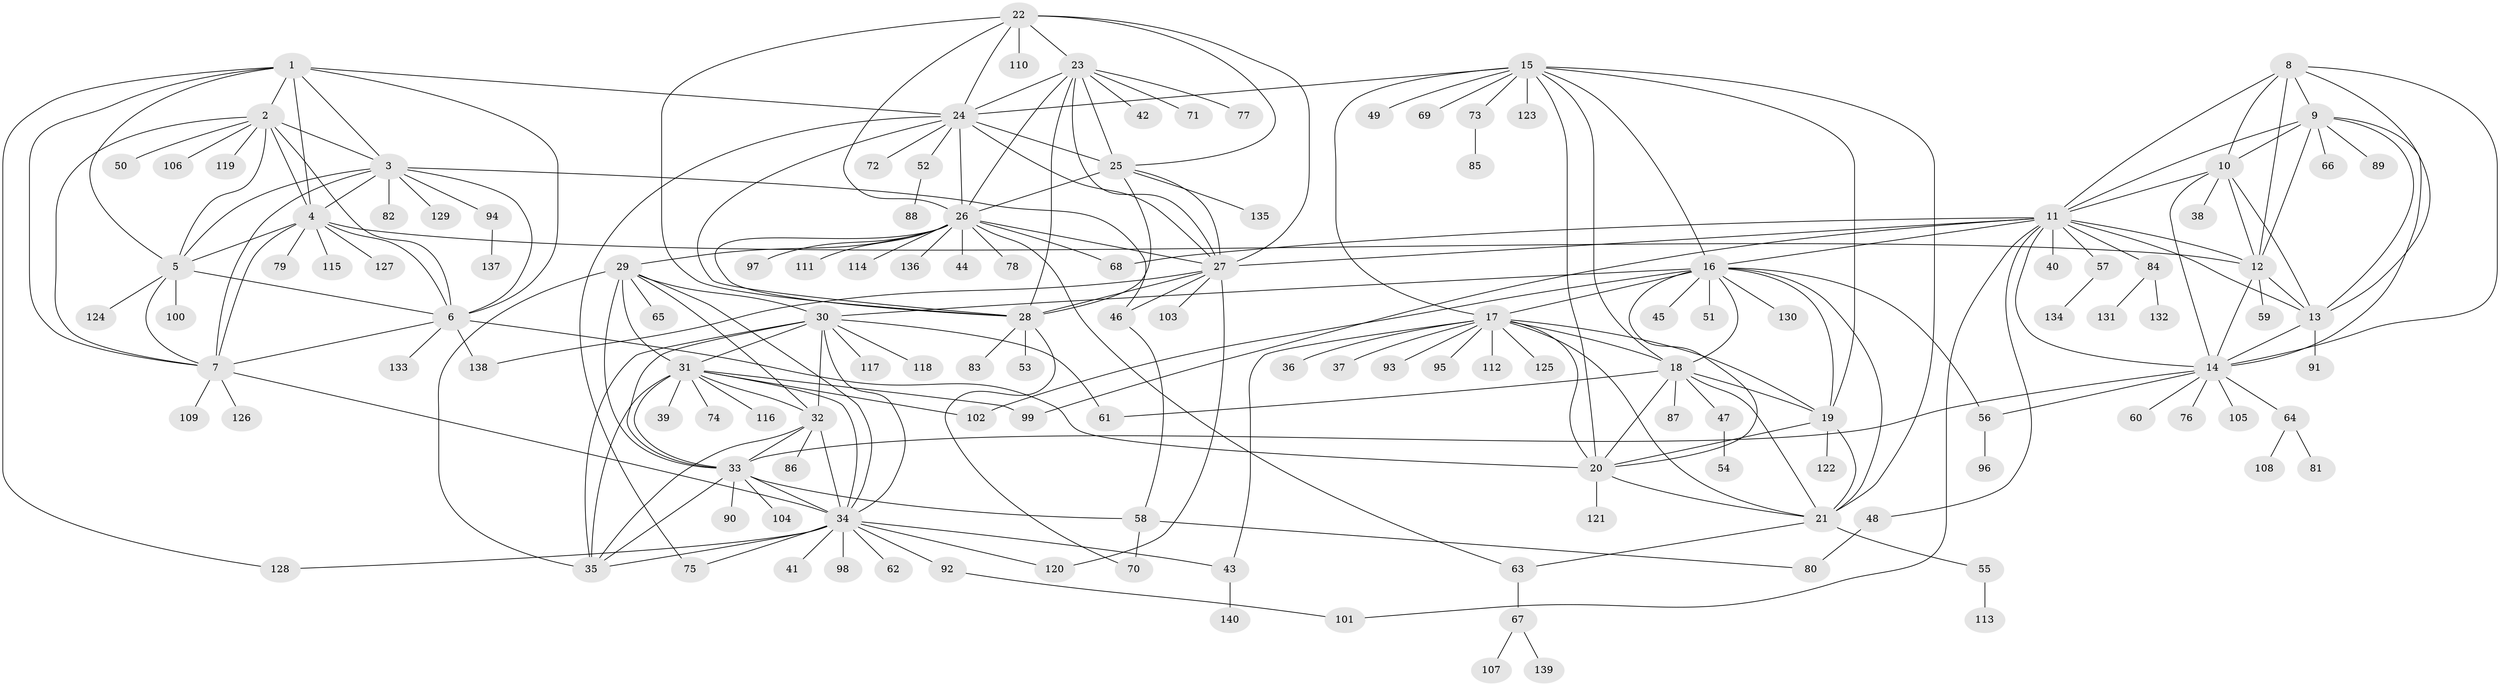 // coarse degree distribution, {6: 0.027522935779816515, 11: 0.027522935779816515, 7: 0.05504587155963303, 9: 0.01834862385321101, 10: 0.027522935779816515, 14: 0.009174311926605505, 5: 0.027522935779816515, 4: 0.01834862385321101, 12: 0.009174311926605505, 13: 0.01834862385321101, 8: 0.009174311926605505, 1: 0.6146788990825688, 2: 0.12844036697247707, 3: 0.009174311926605505}
// Generated by graph-tools (version 1.1) at 2025/24/03/03/25 07:24:13]
// undirected, 140 vertices, 236 edges
graph export_dot {
graph [start="1"]
  node [color=gray90,style=filled];
  1;
  2;
  3;
  4;
  5;
  6;
  7;
  8;
  9;
  10;
  11;
  12;
  13;
  14;
  15;
  16;
  17;
  18;
  19;
  20;
  21;
  22;
  23;
  24;
  25;
  26;
  27;
  28;
  29;
  30;
  31;
  32;
  33;
  34;
  35;
  36;
  37;
  38;
  39;
  40;
  41;
  42;
  43;
  44;
  45;
  46;
  47;
  48;
  49;
  50;
  51;
  52;
  53;
  54;
  55;
  56;
  57;
  58;
  59;
  60;
  61;
  62;
  63;
  64;
  65;
  66;
  67;
  68;
  69;
  70;
  71;
  72;
  73;
  74;
  75;
  76;
  77;
  78;
  79;
  80;
  81;
  82;
  83;
  84;
  85;
  86;
  87;
  88;
  89;
  90;
  91;
  92;
  93;
  94;
  95;
  96;
  97;
  98;
  99;
  100;
  101;
  102;
  103;
  104;
  105;
  106;
  107;
  108;
  109;
  110;
  111;
  112;
  113;
  114;
  115;
  116;
  117;
  118;
  119;
  120;
  121;
  122;
  123;
  124;
  125;
  126;
  127;
  128;
  129;
  130;
  131;
  132;
  133;
  134;
  135;
  136;
  137;
  138;
  139;
  140;
  1 -- 2;
  1 -- 3;
  1 -- 4;
  1 -- 5;
  1 -- 6;
  1 -- 7;
  1 -- 24;
  1 -- 128;
  2 -- 3;
  2 -- 4;
  2 -- 5;
  2 -- 6;
  2 -- 7;
  2 -- 50;
  2 -- 106;
  2 -- 119;
  3 -- 4;
  3 -- 5;
  3 -- 6;
  3 -- 7;
  3 -- 46;
  3 -- 82;
  3 -- 94;
  3 -- 129;
  4 -- 5;
  4 -- 6;
  4 -- 7;
  4 -- 12;
  4 -- 79;
  4 -- 115;
  4 -- 127;
  5 -- 6;
  5 -- 7;
  5 -- 100;
  5 -- 124;
  6 -- 7;
  6 -- 20;
  6 -- 133;
  6 -- 138;
  7 -- 34;
  7 -- 109;
  7 -- 126;
  8 -- 9;
  8 -- 10;
  8 -- 11;
  8 -- 12;
  8 -- 13;
  8 -- 14;
  9 -- 10;
  9 -- 11;
  9 -- 12;
  9 -- 13;
  9 -- 14;
  9 -- 66;
  9 -- 89;
  10 -- 11;
  10 -- 12;
  10 -- 13;
  10 -- 14;
  10 -- 38;
  11 -- 12;
  11 -- 13;
  11 -- 14;
  11 -- 16;
  11 -- 27;
  11 -- 40;
  11 -- 48;
  11 -- 57;
  11 -- 68;
  11 -- 84;
  11 -- 99;
  11 -- 101;
  12 -- 13;
  12 -- 14;
  12 -- 59;
  13 -- 14;
  13 -- 91;
  14 -- 33;
  14 -- 56;
  14 -- 60;
  14 -- 64;
  14 -- 76;
  14 -- 105;
  15 -- 16;
  15 -- 17;
  15 -- 18;
  15 -- 19;
  15 -- 20;
  15 -- 21;
  15 -- 24;
  15 -- 49;
  15 -- 69;
  15 -- 73;
  15 -- 123;
  16 -- 17;
  16 -- 18;
  16 -- 19;
  16 -- 20;
  16 -- 21;
  16 -- 30;
  16 -- 45;
  16 -- 51;
  16 -- 56;
  16 -- 102;
  16 -- 130;
  17 -- 18;
  17 -- 19;
  17 -- 20;
  17 -- 21;
  17 -- 36;
  17 -- 37;
  17 -- 43;
  17 -- 93;
  17 -- 95;
  17 -- 112;
  17 -- 125;
  18 -- 19;
  18 -- 20;
  18 -- 21;
  18 -- 47;
  18 -- 61;
  18 -- 87;
  19 -- 20;
  19 -- 21;
  19 -- 122;
  20 -- 21;
  20 -- 121;
  21 -- 55;
  21 -- 63;
  22 -- 23;
  22 -- 24;
  22 -- 25;
  22 -- 26;
  22 -- 27;
  22 -- 28;
  22 -- 110;
  23 -- 24;
  23 -- 25;
  23 -- 26;
  23 -- 27;
  23 -- 28;
  23 -- 42;
  23 -- 71;
  23 -- 77;
  24 -- 25;
  24 -- 26;
  24 -- 27;
  24 -- 28;
  24 -- 52;
  24 -- 72;
  24 -- 75;
  25 -- 26;
  25 -- 27;
  25 -- 28;
  25 -- 135;
  26 -- 27;
  26 -- 28;
  26 -- 29;
  26 -- 44;
  26 -- 63;
  26 -- 68;
  26 -- 78;
  26 -- 97;
  26 -- 111;
  26 -- 114;
  26 -- 136;
  27 -- 28;
  27 -- 46;
  27 -- 103;
  27 -- 120;
  27 -- 138;
  28 -- 53;
  28 -- 70;
  28 -- 83;
  29 -- 30;
  29 -- 31;
  29 -- 32;
  29 -- 33;
  29 -- 34;
  29 -- 35;
  29 -- 65;
  30 -- 31;
  30 -- 32;
  30 -- 33;
  30 -- 34;
  30 -- 35;
  30 -- 61;
  30 -- 117;
  30 -- 118;
  31 -- 32;
  31 -- 33;
  31 -- 34;
  31 -- 35;
  31 -- 39;
  31 -- 74;
  31 -- 99;
  31 -- 102;
  31 -- 116;
  32 -- 33;
  32 -- 34;
  32 -- 35;
  32 -- 86;
  33 -- 34;
  33 -- 35;
  33 -- 58;
  33 -- 90;
  33 -- 104;
  34 -- 35;
  34 -- 41;
  34 -- 43;
  34 -- 62;
  34 -- 75;
  34 -- 92;
  34 -- 98;
  34 -- 120;
  34 -- 128;
  43 -- 140;
  46 -- 58;
  47 -- 54;
  48 -- 80;
  52 -- 88;
  55 -- 113;
  56 -- 96;
  57 -- 134;
  58 -- 70;
  58 -- 80;
  63 -- 67;
  64 -- 81;
  64 -- 108;
  67 -- 107;
  67 -- 139;
  73 -- 85;
  84 -- 131;
  84 -- 132;
  92 -- 101;
  94 -- 137;
}
